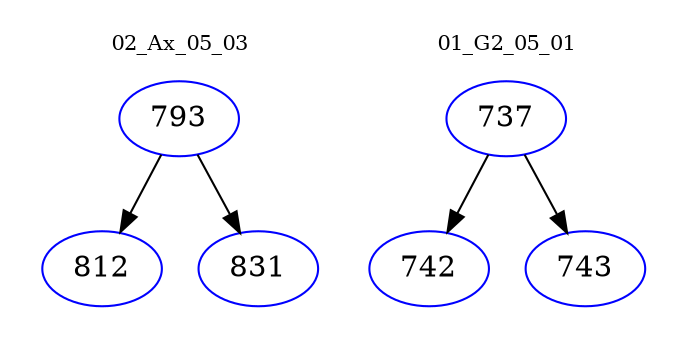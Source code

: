 digraph{
subgraph cluster_0 {
color = white
label = "02_Ax_05_03";
fontsize=10;
T0_793 [label="793", color="blue"]
T0_793 -> T0_812 [color="black"]
T0_812 [label="812", color="blue"]
T0_793 -> T0_831 [color="black"]
T0_831 [label="831", color="blue"]
}
subgraph cluster_1 {
color = white
label = "01_G2_05_01";
fontsize=10;
T1_737 [label="737", color="blue"]
T1_737 -> T1_742 [color="black"]
T1_742 [label="742", color="blue"]
T1_737 -> T1_743 [color="black"]
T1_743 [label="743", color="blue"]
}
}
